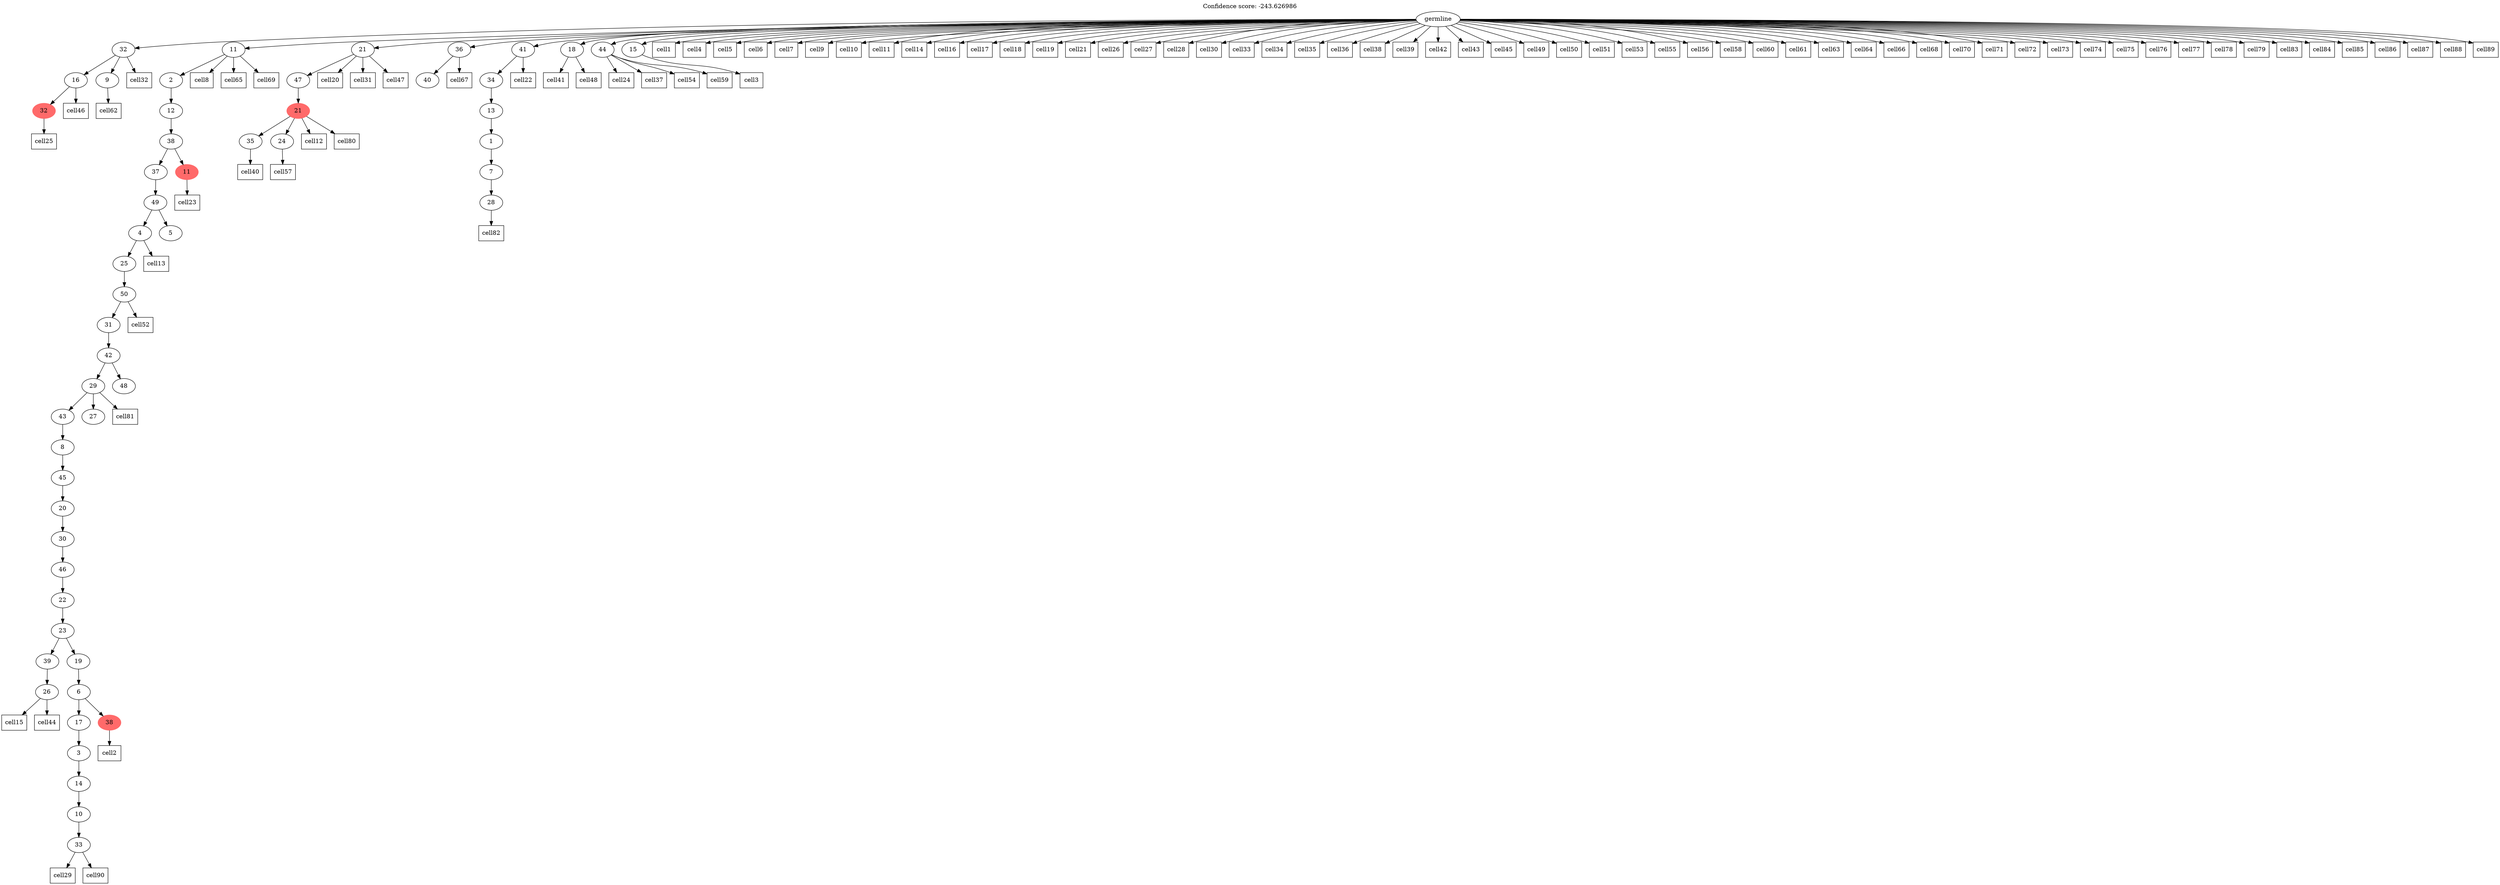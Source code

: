 digraph g {
	"53" -> "54";
	"54" [color=indianred1, style=filled, label="32"];
	"51" -> "52";
	"52" [label="9"];
	"51" -> "53";
	"53" [label="16"];
	"45" -> "46";
	"46" [label="26"];
	"43" -> "44";
	"44" [label="33"];
	"42" -> "43";
	"43" [label="10"];
	"41" -> "42";
	"42" [label="14"];
	"40" -> "41";
	"41" [label="3"];
	"38" -> "39";
	"39" [color=indianred1, style=filled, label="38"];
	"38" -> "40";
	"40" [label="17"];
	"37" -> "38";
	"38" [label="6"];
	"36" -> "37";
	"37" [label="19"];
	"36" -> "45";
	"45" [label="39"];
	"35" -> "36";
	"36" [label="23"];
	"34" -> "35";
	"35" [label="22"];
	"33" -> "34";
	"34" [label="46"];
	"32" -> "33";
	"33" [label="30"];
	"31" -> "32";
	"32" [label="20"];
	"30" -> "31";
	"31" [label="45"];
	"29" -> "30";
	"30" [label="8"];
	"28" -> "29";
	"29" [label="43"];
	"28" -> "47";
	"47" [label="27"];
	"27" -> "28";
	"28" [label="29"];
	"27" -> "48";
	"48" [label="48"];
	"26" -> "27";
	"27" [label="42"];
	"25" -> "26";
	"26" [label="31"];
	"24" -> "25";
	"25" [label="50"];
	"23" -> "24";
	"24" [label="25"];
	"22" -> "23";
	"23" [label="4"];
	"22" -> "49";
	"49" [label="5"];
	"21" -> "22";
	"22" [label="49"];
	"20" -> "21";
	"21" [label="37"];
	"20" -> "50";
	"50" [color=indianred1, style=filled, label="11"];
	"19" -> "20";
	"20" [label="38"];
	"18" -> "19";
	"19" [label="12"];
	"17" -> "18";
	"18" [label="2"];
	"13" -> "14";
	"14" [label="35"];
	"13" -> "15";
	"15" [label="24"];
	"12" -> "13";
	"13" [color=indianred1, style=filled, label="21"];
	"11" -> "12";
	"12" [label="47"];
	"7" -> "8";
	"8" [label="40"];
	"5" -> "6";
	"6" [label="28"];
	"4" -> "5";
	"5" [label="7"];
	"3" -> "4";
	"4" [label="1"];
	"2" -> "3";
	"3" [label="13"];
	"1" -> "2";
	"2" [label="34"];
	"0" -> "1";
	"1" [label="41"];
	"0" -> "7";
	"7" [label="36"];
	"0" -> "9";
	"9" [label="18"];
	"0" -> "10";
	"10" [label="44"];
	"0" -> "11";
	"11" [label="21"];
	"0" -> "16";
	"16" [label="15"];
	"0" -> "17";
	"17" [label="11"];
	"0" -> "51";
	"51" [label="32"];
	"0" [label="germline"];
	"0" -> "cell1";
	"cell1" [shape=box];
	"39" -> "cell2";
	"cell2" [shape=box];
	"16" -> "cell3";
	"cell3" [shape=box];
	"0" -> "cell4";
	"cell4" [shape=box];
	"0" -> "cell5";
	"cell5" [shape=box];
	"0" -> "cell6";
	"cell6" [shape=box];
	"0" -> "cell7";
	"cell7" [shape=box];
	"17" -> "cell8";
	"cell8" [shape=box];
	"0" -> "cell9";
	"cell9" [shape=box];
	"0" -> "cell10";
	"cell10" [shape=box];
	"0" -> "cell11";
	"cell11" [shape=box];
	"13" -> "cell12";
	"cell12" [shape=box];
	"23" -> "cell13";
	"cell13" [shape=box];
	"0" -> "cell14";
	"cell14" [shape=box];
	"46" -> "cell15";
	"cell15" [shape=box];
	"0" -> "cell16";
	"cell16" [shape=box];
	"0" -> "cell17";
	"cell17" [shape=box];
	"0" -> "cell18";
	"cell18" [shape=box];
	"0" -> "cell19";
	"cell19" [shape=box];
	"11" -> "cell20";
	"cell20" [shape=box];
	"0" -> "cell21";
	"cell21" [shape=box];
	"1" -> "cell22";
	"cell22" [shape=box];
	"50" -> "cell23";
	"cell23" [shape=box];
	"10" -> "cell24";
	"cell24" [shape=box];
	"54" -> "cell25";
	"cell25" [shape=box];
	"0" -> "cell26";
	"cell26" [shape=box];
	"0" -> "cell27";
	"cell27" [shape=box];
	"0" -> "cell28";
	"cell28" [shape=box];
	"44" -> "cell29";
	"cell29" [shape=box];
	"0" -> "cell30";
	"cell30" [shape=box];
	"11" -> "cell31";
	"cell31" [shape=box];
	"51" -> "cell32";
	"cell32" [shape=box];
	"0" -> "cell33";
	"cell33" [shape=box];
	"0" -> "cell34";
	"cell34" [shape=box];
	"0" -> "cell35";
	"cell35" [shape=box];
	"0" -> "cell36";
	"cell36" [shape=box];
	"10" -> "cell37";
	"cell37" [shape=box];
	"0" -> "cell38";
	"cell38" [shape=box];
	"0" -> "cell39";
	"cell39" [shape=box];
	"14" -> "cell40";
	"cell40" [shape=box];
	"9" -> "cell41";
	"cell41" [shape=box];
	"0" -> "cell42";
	"cell42" [shape=box];
	"0" -> "cell43";
	"cell43" [shape=box];
	"46" -> "cell44";
	"cell44" [shape=box];
	"0" -> "cell45";
	"cell45" [shape=box];
	"53" -> "cell46";
	"cell46" [shape=box];
	"11" -> "cell47";
	"cell47" [shape=box];
	"9" -> "cell48";
	"cell48" [shape=box];
	"0" -> "cell49";
	"cell49" [shape=box];
	"0" -> "cell50";
	"cell50" [shape=box];
	"0" -> "cell51";
	"cell51" [shape=box];
	"25" -> "cell52";
	"cell52" [shape=box];
	"0" -> "cell53";
	"cell53" [shape=box];
	"10" -> "cell54";
	"cell54" [shape=box];
	"0" -> "cell55";
	"cell55" [shape=box];
	"0" -> "cell56";
	"cell56" [shape=box];
	"15" -> "cell57";
	"cell57" [shape=box];
	"0" -> "cell58";
	"cell58" [shape=box];
	"10" -> "cell59";
	"cell59" [shape=box];
	"0" -> "cell60";
	"cell60" [shape=box];
	"0" -> "cell61";
	"cell61" [shape=box];
	"52" -> "cell62";
	"cell62" [shape=box];
	"0" -> "cell63";
	"cell63" [shape=box];
	"0" -> "cell64";
	"cell64" [shape=box];
	"17" -> "cell65";
	"cell65" [shape=box];
	"0" -> "cell66";
	"cell66" [shape=box];
	"7" -> "cell67";
	"cell67" [shape=box];
	"0" -> "cell68";
	"cell68" [shape=box];
	"17" -> "cell69";
	"cell69" [shape=box];
	"0" -> "cell70";
	"cell70" [shape=box];
	"0" -> "cell71";
	"cell71" [shape=box];
	"0" -> "cell72";
	"cell72" [shape=box];
	"0" -> "cell73";
	"cell73" [shape=box];
	"0" -> "cell74";
	"cell74" [shape=box];
	"0" -> "cell75";
	"cell75" [shape=box];
	"0" -> "cell76";
	"cell76" [shape=box];
	"0" -> "cell77";
	"cell77" [shape=box];
	"0" -> "cell78";
	"cell78" [shape=box];
	"0" -> "cell79";
	"cell79" [shape=box];
	"13" -> "cell80";
	"cell80" [shape=box];
	"28" -> "cell81";
	"cell81" [shape=box];
	"6" -> "cell82";
	"cell82" [shape=box];
	"0" -> "cell83";
	"cell83" [shape=box];
	"0" -> "cell84";
	"cell84" [shape=box];
	"0" -> "cell85";
	"cell85" [shape=box];
	"0" -> "cell86";
	"cell86" [shape=box];
	"0" -> "cell87";
	"cell87" [shape=box];
	"0" -> "cell88";
	"cell88" [shape=box];
	"0" -> "cell89";
	"cell89" [shape=box];
	"44" -> "cell90";
	"cell90" [shape=box];
	labelloc="t";
	label="Confidence score: -243.626986";
}
